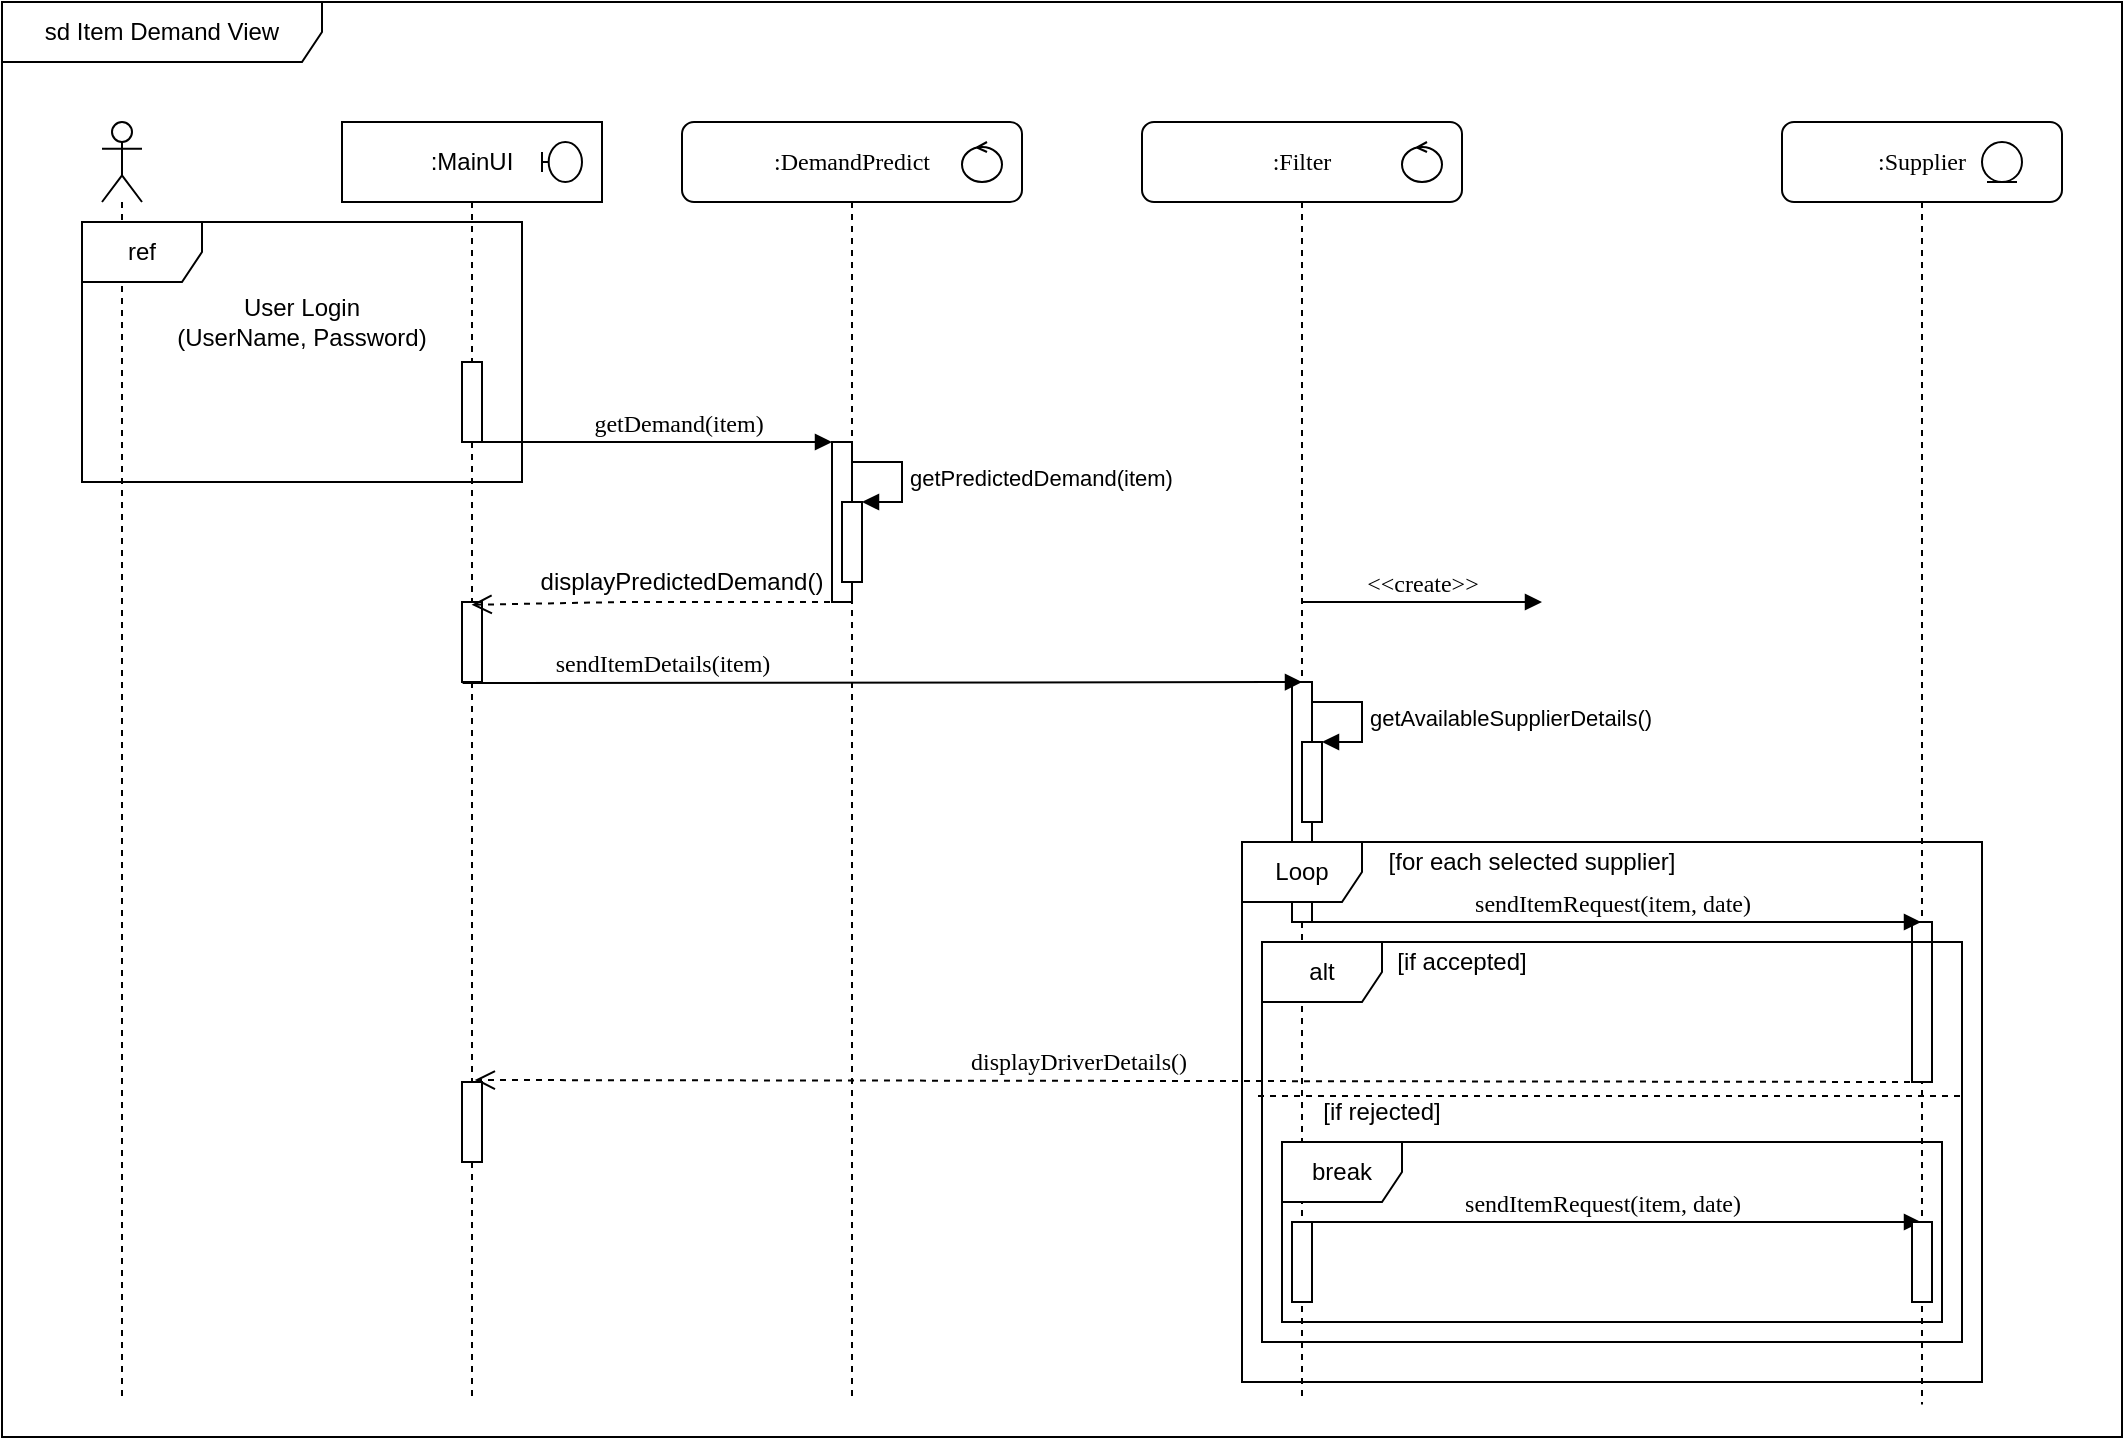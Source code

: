 <mxfile version="12.5.5" type="device"><diagram name="Page-1" id="13e1069c-82ec-6db2-03f1-153e76fe0fe0"><mxGraphModel dx="1278" dy="531" grid="1" gridSize="10" guides="1" tooltips="1" connect="1" arrows="1" fold="1" page="1" pageScale="1" pageWidth="1100" pageHeight="850" background="#ffffff" math="0" shadow="0"><root><mxCell id="0"/><mxCell id="1" parent="0"/><mxCell id="fEObH999vTHA1LaXZgZ4-3" value="sd Item Demand View" style="shape=umlFrame;whiteSpace=wrap;html=1;width=160;height=30;" parent="1" vertex="1"><mxGeometry x="20" y="20" width="1060" height="717.5" as="geometry"/></mxCell><mxCell id="7baba1c4bc27f4b0-2" value=":DemandPredict" style="shape=umlLifeline;perimeter=lifelinePerimeter;whiteSpace=wrap;html=1;container=1;collapsible=0;recursiveResize=0;outlineConnect=0;rounded=1;shadow=0;comic=0;labelBackgroundColor=none;strokeWidth=1;fontFamily=Verdana;fontSize=12;align=center;" parent="1" vertex="1"><mxGeometry x="360" y="80" width="170" height="640" as="geometry"/></mxCell><mxCell id="7baba1c4bc27f4b0-10" value="" style="html=1;points=[];perimeter=orthogonalPerimeter;rounded=0;shadow=0;comic=0;labelBackgroundColor=none;strokeWidth=1;fontFamily=Verdana;fontSize=12;align=center;" parent="7baba1c4bc27f4b0-2" vertex="1"><mxGeometry x="75" y="160" width="10" height="80" as="geometry"/></mxCell><mxCell id="fEObH999vTHA1LaXZgZ4-84" value="" style="ellipse;shape=umlControl;whiteSpace=wrap;html=1;" parent="7baba1c4bc27f4b0-2" vertex="1"><mxGeometry x="140" y="10" width="20" height="20" as="geometry"/></mxCell><mxCell id="7baba1c4bc27f4b0-3" value=":Filter" style="shape=umlLifeline;perimeter=lifelinePerimeter;whiteSpace=wrap;html=1;container=1;collapsible=0;recursiveResize=0;outlineConnect=0;rounded=1;shadow=0;comic=0;labelBackgroundColor=none;strokeWidth=1;fontFamily=Verdana;fontSize=12;align=center;" parent="1" vertex="1"><mxGeometry x="590" y="80" width="160" height="640" as="geometry"/></mxCell><mxCell id="fEObH999vTHA1LaXZgZ4-89" value="" style="ellipse;shape=umlControl;whiteSpace=wrap;html=1;" parent="7baba1c4bc27f4b0-3" vertex="1"><mxGeometry x="130" y="10" width="20" height="20" as="geometry"/></mxCell><mxCell id="iqzC3bg0r0AVOb1evHfk-15" value="" style="html=1;points=[];perimeter=orthogonalPerimeter;rounded=0;shadow=0;comic=0;labelBackgroundColor=none;strokeWidth=1;fontFamily=Verdana;fontSize=12;align=center;" vertex="1" parent="7baba1c4bc27f4b0-3"><mxGeometry x="75" y="280" width="10" height="120" as="geometry"/></mxCell><mxCell id="7baba1c4bc27f4b0-11" value="getDemand(item)" style="html=1;verticalAlign=bottom;endArrow=block;entryX=0;entryY=0;labelBackgroundColor=none;fontFamily=Verdana;fontSize=12;edgeStyle=elbowEdgeStyle;elbow=vertical;" parent="1" source="fEObH999vTHA1LaXZgZ4-14" target="7baba1c4bc27f4b0-10" edge="1"><mxGeometry x="0.118" relative="1" as="geometry"><mxPoint x="155" y="180" as="sourcePoint"/><Array as="points"><mxPoint x="340" y="240"/><mxPoint x="330" y="220"/></Array><mxPoint as="offset"/></mxGeometry></mxCell><mxCell id="fEObH999vTHA1LaXZgZ4-5" value="" style="shape=umlLifeline;participant=umlActor;perimeter=lifelinePerimeter;whiteSpace=wrap;html=1;container=1;collapsible=0;recursiveResize=0;verticalAlign=top;spacingTop=36;labelBackgroundColor=#ffffff;outlineConnect=0;" parent="1" vertex="1"><mxGeometry x="70" y="80" width="20" height="640" as="geometry"/></mxCell><mxCell id="fEObH999vTHA1LaXZgZ4-19" value="&amp;lt;&amp;lt;create&amp;gt;&amp;gt;" style="html=1;verticalAlign=bottom;endArrow=block;labelBackgroundColor=none;fontFamily=Verdana;fontSize=12;edgeStyle=elbowEdgeStyle;elbow=vertical;" parent="1" source="7baba1c4bc27f4b0-3" edge="1"><mxGeometry relative="1" as="geometry"><mxPoint x="456.4" y="299.44" as="sourcePoint"/><Array as="points"><mxPoint x="730" y="320"/><mxPoint x="780" y="300"/><mxPoint x="760" y="300"/><mxPoint x="840" y="330"/><mxPoint x="660" y="300"/><mxPoint x="590" y="290"/><mxPoint x="530" y="300"/><mxPoint x="460" y="220"/></Array><mxPoint x="790" y="320" as="targetPoint"/></mxGeometry></mxCell><mxCell id="fEObH999vTHA1LaXZgZ4-23" value=":MainUI" style="shape=umlLifeline;perimeter=lifelinePerimeter;whiteSpace=wrap;html=1;container=1;collapsible=0;recursiveResize=0;outlineConnect=0;" parent="1" vertex="1"><mxGeometry x="190" y="80" width="130" height="640" as="geometry"/></mxCell><mxCell id="fEObH999vTHA1LaXZgZ4-14" value="" style="html=1;points=[];perimeter=orthogonalPerimeter;" parent="fEObH999vTHA1LaXZgZ4-23" vertex="1"><mxGeometry x="60" y="120" width="10" height="40" as="geometry"/></mxCell><mxCell id="fEObH999vTHA1LaXZgZ4-79" value="" style="shape=umlBoundary;whiteSpace=wrap;html=1;" parent="fEObH999vTHA1LaXZgZ4-23" vertex="1"><mxGeometry x="100" y="10" width="20" height="20" as="geometry"/></mxCell><mxCell id="iqzC3bg0r0AVOb1evHfk-1" value="" style="html=1;points=[];perimeter=orthogonalPerimeter;rounded=0;shadow=0;comic=0;labelBackgroundColor=none;strokeWidth=1;fontFamily=Verdana;fontSize=12;align=center;" vertex="1" parent="fEObH999vTHA1LaXZgZ4-23"><mxGeometry x="60" y="240" width="10" height="40" as="geometry"/></mxCell><mxCell id="iqzC3bg0r0AVOb1evHfk-33" value="" style="html=1;points=[];perimeter=orthogonalPerimeter;rounded=0;shadow=0;comic=0;labelBackgroundColor=none;strokeWidth=1;fontFamily=Verdana;fontSize=12;align=center;" vertex="1" parent="fEObH999vTHA1LaXZgZ4-23"><mxGeometry x="60" y="480" width="10" height="40" as="geometry"/></mxCell><mxCell id="fEObH999vTHA1LaXZgZ4-36" value=":Supplier" style="shape=umlLifeline;perimeter=lifelinePerimeter;whiteSpace=wrap;html=1;container=1;collapsible=0;recursiveResize=0;outlineConnect=0;rounded=1;shadow=0;comic=0;labelBackgroundColor=none;strokeWidth=1;fontFamily=Verdana;fontSize=12;align=center;" parent="1" vertex="1"><mxGeometry x="910" y="80" width="140" height="641.25" as="geometry"/></mxCell><mxCell id="fEObH999vTHA1LaXZgZ4-80" value="" style="ellipse;shape=umlEntity;whiteSpace=wrap;html=1;" parent="fEObH999vTHA1LaXZgZ4-36" vertex="1"><mxGeometry x="100" y="10" width="20" height="20" as="geometry"/></mxCell><mxCell id="iqzC3bg0r0AVOb1evHfk-16" value="" style="html=1;points=[];perimeter=orthogonalPerimeter;" vertex="1" parent="fEObH999vTHA1LaXZgZ4-36"><mxGeometry x="65" y="400" width="10" height="80" as="geometry"/></mxCell><mxCell id="fEObH999vTHA1LaXZgZ4-78" value="User Login&lt;br&gt;(UserName, Password)" style="text;html=1;strokeColor=none;fillColor=none;align=center;verticalAlign=middle;whiteSpace=wrap;rounded=0;" parent="1" vertex="1"><mxGeometry x="100" y="160" width="140" height="40" as="geometry"/></mxCell><mxCell id="fEObH999vTHA1LaXZgZ4-22" value="ref" style="shape=umlFrame;whiteSpace=wrap;html=1;" parent="1" vertex="1"><mxGeometry x="60" y="130" width="220" height="130" as="geometry"/></mxCell><mxCell id="fEObH999vTHA1LaXZgZ4-91" value="" style="html=1;points=[];perimeter=orthogonalPerimeter;" parent="1" vertex="1"><mxGeometry x="440" y="270" width="10" height="40" as="geometry"/></mxCell><mxCell id="fEObH999vTHA1LaXZgZ4-92" value="getPredictedDemand(item)" style="edgeStyle=orthogonalEdgeStyle;html=1;align=left;spacingLeft=2;endArrow=block;rounded=0;entryX=1;entryY=0;" parent="1" target="fEObH999vTHA1LaXZgZ4-91" edge="1"><mxGeometry relative="1" as="geometry"><mxPoint x="445" y="250" as="sourcePoint"/><Array as="points"><mxPoint x="470" y="250"/></Array></mxGeometry></mxCell><mxCell id="iqzC3bg0r0AVOb1evHfk-2" value="" style="html=1;verticalAlign=bottom;endArrow=open;dashed=1;endSize=8;labelBackgroundColor=none;fontFamily=Verdana;fontSize=12;entryX=0.48;entryY=0.035;entryDx=0;entryDy=0;entryPerimeter=0;" edge="1" parent="1" target="iqzC3bg0r0AVOb1evHfk-1"><mxGeometry relative="1" as="geometry"><mxPoint x="275.5" y="320" as="targetPoint"/><mxPoint x="440" y="320" as="sourcePoint"/><Array as="points"><mxPoint x="330.5" y="320"/></Array></mxGeometry></mxCell><mxCell id="iqzC3bg0r0AVOb1evHfk-4" value="displayPredictedDemand()" style="text;html=1;strokeColor=none;fillColor=none;align=center;verticalAlign=middle;whiteSpace=wrap;rounded=0;" vertex="1" parent="1"><mxGeometry x="340" y="300" width="40" height="20" as="geometry"/></mxCell><mxCell id="iqzC3bg0r0AVOb1evHfk-10" value="sendItemDetails(item)" style="html=1;verticalAlign=bottom;endArrow=block;entryX=0.5;entryY=1;labelBackgroundColor=none;fontFamily=Verdana;fontSize=12;edgeStyle=elbowEdgeStyle;elbow=vertical;exitX=1.06;exitY=1.007;exitDx=0;exitDy=0;exitPerimeter=0;entryDx=0;entryDy=0;entryPerimeter=0;" edge="1" parent="1"><mxGeometry x="-0.523" relative="1" as="geometry"><mxPoint x="250.3" y="360.56" as="sourcePoint"/><Array as="points"><mxPoint x="304.7" y="360"/></Array><mxPoint as="offset"/><mxPoint x="670" y="360" as="targetPoint"/></mxGeometry></mxCell><mxCell id="iqzC3bg0r0AVOb1evHfk-12" value="" style="html=1;points=[];perimeter=orthogonalPerimeter;" vertex="1" parent="1"><mxGeometry x="670" y="390" width="10" height="40" as="geometry"/></mxCell><mxCell id="iqzC3bg0r0AVOb1evHfk-13" value="getAvailableSupplierDetails()" style="edgeStyle=orthogonalEdgeStyle;html=1;align=left;spacingLeft=2;endArrow=block;rounded=0;entryX=1;entryY=0;" edge="1" target="iqzC3bg0r0AVOb1evHfk-12" parent="1"><mxGeometry relative="1" as="geometry"><mxPoint x="675" y="370" as="sourcePoint"/><Array as="points"><mxPoint x="700" y="370"/></Array></mxGeometry></mxCell><mxCell id="iqzC3bg0r0AVOb1evHfk-22" value="Loop" style="shape=umlFrame;whiteSpace=wrap;html=1;" vertex="1" parent="1"><mxGeometry x="640" y="440" width="370" height="270" as="geometry"/></mxCell><mxCell id="iqzC3bg0r0AVOb1evHfk-25" value="sendItemRequest(item, date)" style="html=1;verticalAlign=bottom;endArrow=block;labelBackgroundColor=none;fontFamily=Verdana;fontSize=12;edgeStyle=elbowEdgeStyle;elbow=vertical;" edge="1" parent="1" target="fEObH999vTHA1LaXZgZ4-36"><mxGeometry relative="1" as="geometry"><mxPoint x="670" y="480" as="sourcePoint"/><Array as="points"><mxPoint x="890" y="480"/><mxPoint x="730.5" y="440"/><mxPoint x="780.5" y="420"/><mxPoint x="760.5" y="420"/><mxPoint x="840.5" y="450"/><mxPoint x="660.5" y="420"/><mxPoint x="590.5" y="410"/><mxPoint x="530.5" y="420"/><mxPoint x="460.5" y="340"/></Array><mxPoint x="790.5" y="440" as="targetPoint"/></mxGeometry></mxCell><mxCell id="iqzC3bg0r0AVOb1evHfk-26" value="alt" style="shape=umlFrame;whiteSpace=wrap;html=1;" vertex="1" parent="1"><mxGeometry x="650" y="490" width="350" height="200" as="geometry"/></mxCell><mxCell id="iqzC3bg0r0AVOb1evHfk-27" value="" style="endArrow=none;dashed=1;html=1;" edge="1" parent="1"><mxGeometry width="50" height="50" relative="1" as="geometry"><mxPoint x="648" y="567" as="sourcePoint"/><mxPoint x="1000" y="567" as="targetPoint"/></mxGeometry></mxCell><mxCell id="iqzC3bg0r0AVOb1evHfk-28" value="[for each selected supplier]" style="text;html=1;strokeColor=none;fillColor=none;align=center;verticalAlign=middle;whiteSpace=wrap;rounded=0;" vertex="1" parent="1"><mxGeometry x="710" y="440" width="150" height="20" as="geometry"/></mxCell><mxCell id="iqzC3bg0r0AVOb1evHfk-30" value="[if accepted]" style="text;html=1;strokeColor=none;fillColor=none;align=center;verticalAlign=middle;whiteSpace=wrap;rounded=0;" vertex="1" parent="1"><mxGeometry x="710" y="490" width="80" height="20" as="geometry"/></mxCell><mxCell id="iqzC3bg0r0AVOb1evHfk-32" value="displayDriverDetails()" style="html=1;verticalAlign=bottom;endArrow=open;dashed=1;endSize=8;labelBackgroundColor=none;fontFamily=Verdana;fontSize=12;entryX=0.64;entryY=-0.025;entryDx=0;entryDy=0;entryPerimeter=0;" edge="1" parent="1" target="iqzC3bg0r0AVOb1evHfk-33"><mxGeometry x="0.168" relative="1" as="geometry"><mxPoint x="260.9" y="520.0" as="targetPoint"/><mxPoint x="980" y="560" as="sourcePoint"/><Array as="points"/><mxPoint as="offset"/></mxGeometry></mxCell><mxCell id="iqzC3bg0r0AVOb1evHfk-35" value="break" style="shape=umlFrame;whiteSpace=wrap;html=1;" vertex="1" parent="1"><mxGeometry x="660" y="590" width="330" height="90" as="geometry"/></mxCell><mxCell id="iqzC3bg0r0AVOb1evHfk-41" value="" style="html=1;points=[];perimeter=orthogonalPerimeter;" vertex="1" parent="1"><mxGeometry x="665" y="630" width="10" height="40" as="geometry"/></mxCell><mxCell id="iqzC3bg0r0AVOb1evHfk-43" value="sendItemRequest(item, date)" style="html=1;verticalAlign=bottom;endArrow=block;labelBackgroundColor=none;fontFamily=Verdana;fontSize=12;edgeStyle=elbowEdgeStyle;elbow=vertical;" edge="1" parent="1"><mxGeometry x="0.422" y="-70" relative="1" as="geometry"><mxPoint x="670" y="630" as="sourcePoint"/><Array as="points"><mxPoint x="890" y="630"/><mxPoint x="730.5" y="590"/><mxPoint x="780.5" y="570"/><mxPoint x="760.5" y="570"/><mxPoint x="840.5" y="600"/><mxPoint x="660.5" y="570"/><mxPoint x="590.5" y="560"/><mxPoint x="530.5" y="570"/><mxPoint x="460.5" y="490"/></Array><mxPoint x="979.5" y="630" as="targetPoint"/><mxPoint x="-70" y="-70" as="offset"/></mxGeometry></mxCell><mxCell id="iqzC3bg0r0AVOb1evHfk-44" value="" style="html=1;points=[];perimeter=orthogonalPerimeter;" vertex="1" parent="1"><mxGeometry x="975" y="630" width="10" height="40" as="geometry"/></mxCell><mxCell id="iqzC3bg0r0AVOb1evHfk-45" value="[if rejected]" style="text;html=1;strokeColor=none;fillColor=none;align=center;verticalAlign=middle;whiteSpace=wrap;rounded=0;" vertex="1" parent="1"><mxGeometry x="670" y="565" width="80" height="20" as="geometry"/></mxCell></root></mxGraphModel></diagram></mxfile>